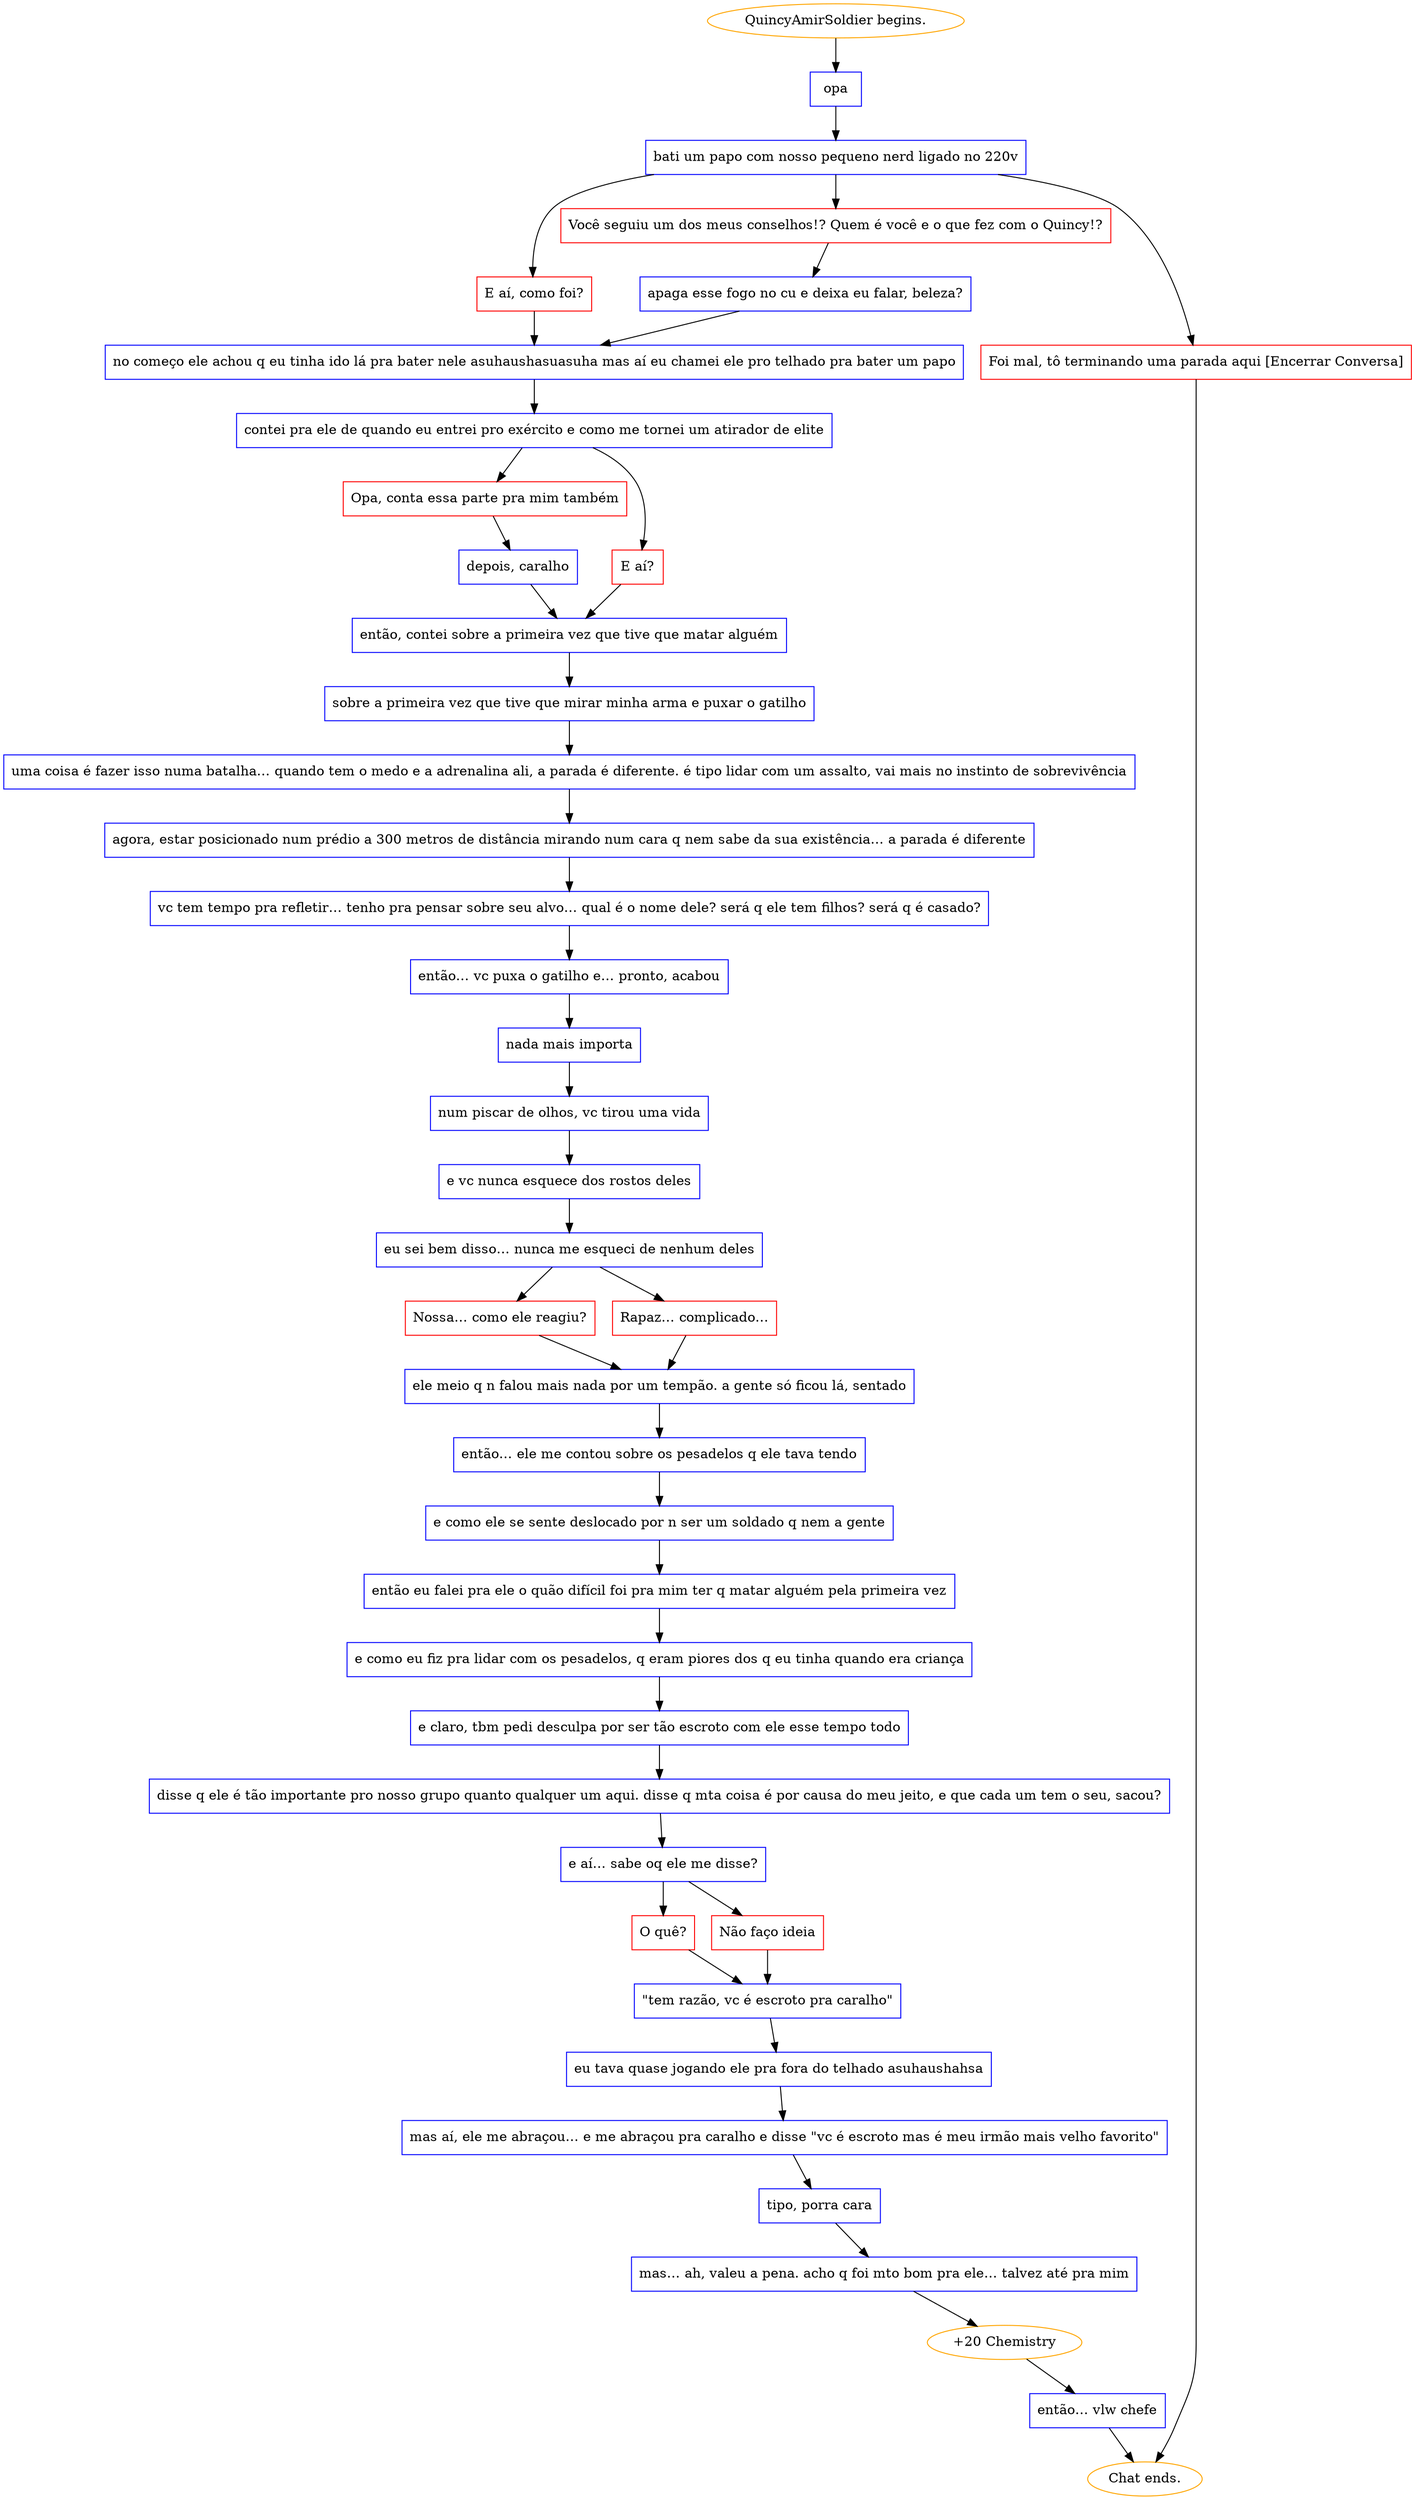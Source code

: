 digraph {
	"QuincyAmirSoldier begins." [color=orange];
		"QuincyAmirSoldier begins." -> j3430021043;
	j3430021043 [label="opa",shape=box,color=blue];
		j3430021043 -> j222029215;
	j222029215 [label="bati um papo com nosso pequeno nerd ligado no 220v",shape=box,color=blue];
		j222029215 -> j74875878;
		j222029215 -> j480389516;
		j222029215 -> j1888261025;
	j74875878 [label="E aí, como foi?",shape=box,color=red];
		j74875878 -> j1315698363;
	j480389516 [label="Você seguiu um dos meus conselhos!? Quem é você e o que fez com o Quincy!?",shape=box,color=red];
		j480389516 -> j2873497410;
	j1888261025 [label="Foi mal, tô terminando uma parada aqui [Encerrar Conversa]",shape=box,color=red];
		j1888261025 -> "Chat ends.";
	j1315698363 [label="no começo ele achou q eu tinha ido lá pra bater nele asuhaushasuasuha mas aí eu chamei ele pro telhado pra bater um papo",shape=box,color=blue];
		j1315698363 -> j3366162672;
	j2873497410 [label="apaga esse fogo no cu e deixa eu falar, beleza?",shape=box,color=blue];
		j2873497410 -> j1315698363;
	"Chat ends." [color=orange];
	j3366162672 [label="contei pra ele de quando eu entrei pro exército e como me tornei um atirador de elite",shape=box,color=blue];
		j3366162672 -> j1682920441;
		j3366162672 -> j3573272320;
	j1682920441 [label="Opa, conta essa parte pra mim também",shape=box,color=red];
		j1682920441 -> j3086029904;
	j3573272320 [label="E aí?",shape=box,color=red];
		j3573272320 -> j1790166684;
	j3086029904 [label="depois, caralho",shape=box,color=blue];
		j3086029904 -> j1790166684;
	j1790166684 [label="então, contei sobre a primeira vez que tive que matar alguém",shape=box,color=blue];
		j1790166684 -> j2193559060;
	j2193559060 [label="sobre a primeira vez que tive que mirar minha arma e puxar o gatilho",shape=box,color=blue];
		j2193559060 -> j2487255480;
	j2487255480 [label="uma coisa é fazer isso numa batalha… quando tem o medo e a adrenalina ali, a parada é diferente. é tipo lidar com um assalto, vai mais no instinto de sobrevivência",shape=box,color=blue];
		j2487255480 -> j4171642027;
	j4171642027 [label="agora, estar posicionado num prédio a 300 metros de distância mirando num cara q nem sabe da sua existência… a parada é diferente",shape=box,color=blue];
		j4171642027 -> j3492990831;
	j3492990831 [label="vc tem tempo pra refletir… tenho pra pensar sobre seu alvo… qual é o nome dele? será q ele tem filhos? será q é casado?",shape=box,color=blue];
		j3492990831 -> j2348590044;
	j2348590044 [label="então… vc puxa o gatilho e… pronto, acabou",shape=box,color=blue];
		j2348590044 -> j46778567;
	j46778567 [label="nada mais importa",shape=box,color=blue];
		j46778567 -> j2475606060;
	j2475606060 [label="num piscar de olhos, vc tirou uma vida",shape=box,color=blue];
		j2475606060 -> j2878897818;
	j2878897818 [label="e vc nunca esquece dos rostos deles",shape=box,color=blue];
		j2878897818 -> j1395930309;
	j1395930309 [label="eu sei bem disso… nunca me esqueci de nenhum deles",shape=box,color=blue];
		j1395930309 -> j3867918992;
		j1395930309 -> j595822275;
	j3867918992 [label="Nossa… como ele reagiu?",shape=box,color=red];
		j3867918992 -> j1798409002;
	j595822275 [label="Rapaz… complicado…",shape=box,color=red];
		j595822275 -> j1798409002;
	j1798409002 [label="ele meio q n falou mais nada por um tempão. a gente só ficou lá, sentado",shape=box,color=blue];
		j1798409002 -> j1612944785;
	j1612944785 [label="então… ele me contou sobre os pesadelos q ele tava tendo",shape=box,color=blue];
		j1612944785 -> j3200657026;
	j3200657026 [label="e como ele se sente deslocado por n ser um soldado q nem a gente",shape=box,color=blue];
		j3200657026 -> j810167343;
	j810167343 [label="então eu falei pra ele o quão difícil foi pra mim ter q matar alguém pela primeira vez",shape=box,color=blue];
		j810167343 -> j4156915444;
	j4156915444 [label="e como eu fiz pra lidar com os pesadelos, q eram piores dos q eu tinha quando era criança",shape=box,color=blue];
		j4156915444 -> j575120280;
	j575120280 [label="e claro, tbm pedi desculpa por ser tão escroto com ele esse tempo todo",shape=box,color=blue];
		j575120280 -> j2942968572;
	j2942968572 [label="disse q ele é tão importante pro nosso grupo quanto qualquer um aqui. disse q mta coisa é por causa do meu jeito, e que cada um tem o seu, sacou?",shape=box,color=blue];
		j2942968572 -> j1889855805;
	j1889855805 [label="e aí… sabe oq ele me disse?",shape=box,color=blue];
		j1889855805 -> j2048060673;
		j1889855805 -> j1109785643;
	j2048060673 [label="O quê?",shape=box,color=red];
		j2048060673 -> j1763513022;
	j1109785643 [label="Não faço ideia",shape=box,color=red];
		j1109785643 -> j1763513022;
	j1763513022 [label="\"tem razão, vc é escroto pra caralho\"",shape=box,color=blue];
		j1763513022 -> j3493918285;
	j3493918285 [label="eu tava quase jogando ele pra fora do telhado asuhaushahsa",shape=box,color=blue];
		j3493918285 -> j2699518034;
	j2699518034 [label="mas aí, ele me abraçou… e me abraçou pra caralho e disse \"vc é escroto mas é meu irmão mais velho favorito\"",shape=box,color=blue];
		j2699518034 -> j1969885680;
	j1969885680 [label="tipo, porra cara",shape=box,color=blue];
		j1969885680 -> j3486491233;
	j3486491233 [label="mas… ah, valeu a pena. acho q foi mto bom pra ele… talvez até pra mim",shape=box,color=blue];
		j3486491233 -> j442421203;
	j442421203 [label="+20 Chemistry",color=orange];
		j442421203 -> j2055806224;
	j2055806224 [label="então… vlw chefe",shape=box,color=blue];
		j2055806224 -> "Chat ends.";
}